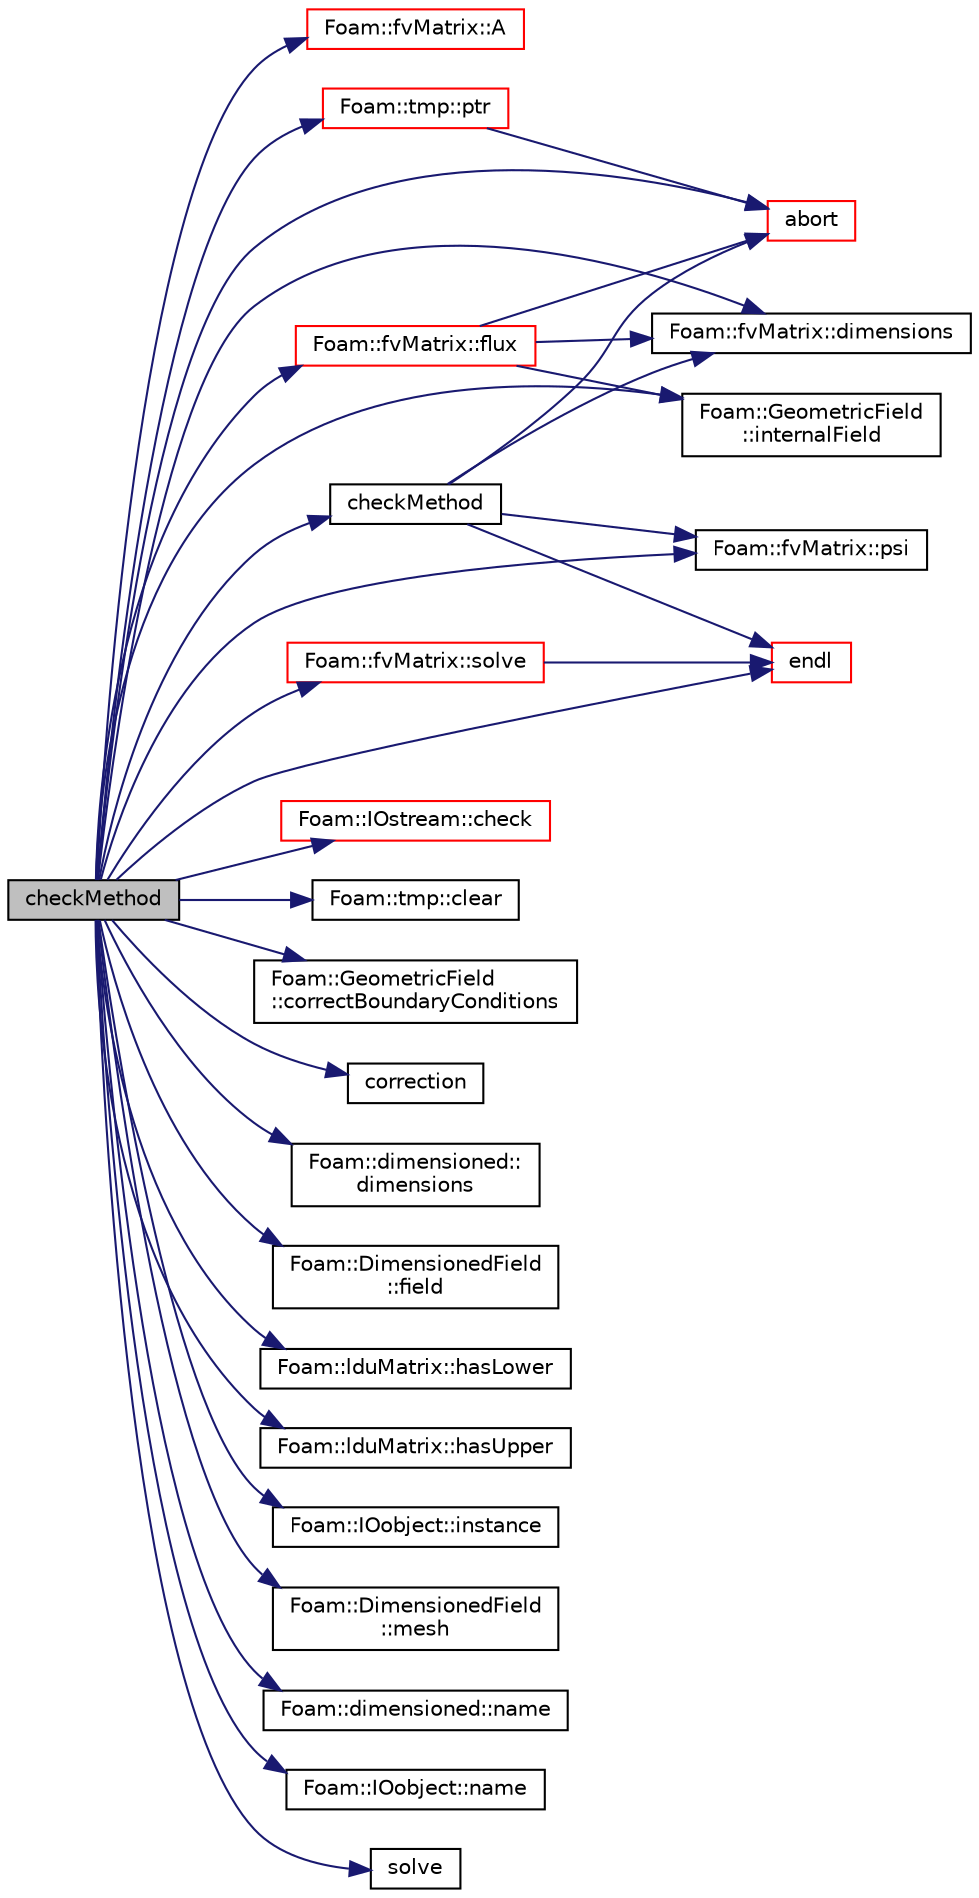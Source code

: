 digraph "checkMethod"
{
  bgcolor="transparent";
  edge [fontname="Helvetica",fontsize="10",labelfontname="Helvetica",labelfontsize="10"];
  node [fontname="Helvetica",fontsize="10",shape=record];
  rankdir="LR";
  Node1 [label="checkMethod",height=0.2,width=0.4,color="black", fillcolor="grey75", style="filled", fontcolor="black"];
  Node1 -> Node2 [color="midnightblue",fontsize="10",style="solid",fontname="Helvetica"];
  Node2 [label="Foam::fvMatrix::A",height=0.2,width=0.4,color="red",URL="$a00878.html#acb48c770cccad36df7cc8e0b81356294",tooltip="Return the central coefficient. "];
  Node1 -> Node3 [color="midnightblue",fontsize="10",style="solid",fontname="Helvetica"];
  Node3 [label="abort",height=0.2,width=0.4,color="red",URL="$a10742.html#a447107a607d03e417307c203fa5fb44b"];
  Node1 -> Node4 [color="midnightblue",fontsize="10",style="solid",fontname="Helvetica"];
  Node4 [label="Foam::IOstream::check",height=0.2,width=0.4,color="red",URL="$a01188.html#af85c845c01b78192c2f5302a271d153d",tooltip="Check IOstream status for given operation. "];
  Node1 -> Node5 [color="midnightblue",fontsize="10",style="solid",fontname="Helvetica"];
  Node5 [label="checkMethod",height=0.2,width=0.4,color="black",URL="$a10742.html#a656fbda275eb1aaf53a9b1df97a5743c"];
  Node5 -> Node3 [color="midnightblue",fontsize="10",style="solid",fontname="Helvetica"];
  Node5 -> Node6 [color="midnightblue",fontsize="10",style="solid",fontname="Helvetica"];
  Node6 [label="Foam::fvMatrix::dimensions",height=0.2,width=0.4,color="black",URL="$a00878.html#a05cb9bdb503035d8ab9d5971af03deb1"];
  Node5 -> Node7 [color="midnightblue",fontsize="10",style="solid",fontname="Helvetica"];
  Node7 [label="endl",height=0.2,width=0.4,color="red",URL="$a10742.html#a2db8fe02a0d3909e9351bb4275b23ce4",tooltip="Add newline and flush stream. "];
  Node5 -> Node8 [color="midnightblue",fontsize="10",style="solid",fontname="Helvetica"];
  Node8 [label="Foam::fvMatrix::psi",height=0.2,width=0.4,color="black",URL="$a00878.html#a57bd59e9c54833774641fd197eb3964a"];
  Node1 -> Node9 [color="midnightblue",fontsize="10",style="solid",fontname="Helvetica"];
  Node9 [label="Foam::tmp::clear",height=0.2,width=0.4,color="black",URL="$a02628.html#a5b0c20bea8c40bf73b3160cb1e0da350",tooltip="If object pointer points to valid object: "];
  Node1 -> Node10 [color="midnightblue",fontsize="10",style="solid",fontname="Helvetica"];
  Node10 [label="Foam::GeometricField\l::correctBoundaryConditions",height=0.2,width=0.4,color="black",URL="$a00924.html#acaf6878ef900e593c4b20812f1b567d6",tooltip="Correct boundary field. "];
  Node1 -> Node11 [color="midnightblue",fontsize="10",style="solid",fontname="Helvetica"];
  Node11 [label="correction",height=0.2,width=0.4,color="black",URL="$a10742.html#aa5166e83cc970d681cdb0246482047e8",tooltip="Return the correction form of the given matrix. "];
  Node1 -> Node12 [color="midnightblue",fontsize="10",style="solid",fontname="Helvetica"];
  Node12 [label="Foam::dimensioned::\ldimensions",height=0.2,width=0.4,color="black",URL="$a00533.html#a6098093e7de06370342a85cfae8b31f5",tooltip="Return const reference to dimensions. "];
  Node1 -> Node6 [color="midnightblue",fontsize="10",style="solid",fontname="Helvetica"];
  Node1 -> Node7 [color="midnightblue",fontsize="10",style="solid",fontname="Helvetica"];
  Node1 -> Node13 [color="midnightblue",fontsize="10",style="solid",fontname="Helvetica"];
  Node13 [label="Foam::DimensionedField\l::field",height=0.2,width=0.4,color="black",URL="$a00534.html#aadc89ab213336caf65c6c3c8bf2c9d41"];
  Node1 -> Node14 [color="midnightblue",fontsize="10",style="solid",fontname="Helvetica"];
  Node14 [label="Foam::fvMatrix::flux",height=0.2,width=0.4,color="red",URL="$a00878.html#a5e4227643f4fd605147b872caf525f1f",tooltip="Return the face-flux field from the matrix. "];
  Node14 -> Node3 [color="midnightblue",fontsize="10",style="solid",fontname="Helvetica"];
  Node14 -> Node6 [color="midnightblue",fontsize="10",style="solid",fontname="Helvetica"];
  Node14 -> Node15 [color="midnightblue",fontsize="10",style="solid",fontname="Helvetica"];
  Node15 [label="Foam::GeometricField\l::internalField",height=0.2,width=0.4,color="black",URL="$a00924.html#a9536140d36d69bbac40496f6b817aa0a",tooltip="Return internal field. "];
  Node1 -> Node16 [color="midnightblue",fontsize="10",style="solid",fontname="Helvetica"];
  Node16 [label="Foam::lduMatrix::hasLower",height=0.2,width=0.4,color="black",URL="$a01286.html#ab0863ea65ba998132a180c73e9a5afff"];
  Node1 -> Node17 [color="midnightblue",fontsize="10",style="solid",fontname="Helvetica"];
  Node17 [label="Foam::lduMatrix::hasUpper",height=0.2,width=0.4,color="black",URL="$a01286.html#ad074f554bd3a31420e7dca6a96be1037"];
  Node1 -> Node18 [color="midnightblue",fontsize="10",style="solid",fontname="Helvetica"];
  Node18 [label="Foam::IOobject::instance",height=0.2,width=0.4,color="black",URL="$a01182.html#a927868ca22fb186135659bc0acadd47b"];
  Node1 -> Node15 [color="midnightblue",fontsize="10",style="solid",fontname="Helvetica"];
  Node1 -> Node19 [color="midnightblue",fontsize="10",style="solid",fontname="Helvetica"];
  Node19 [label="Foam::DimensionedField\l::mesh",height=0.2,width=0.4,color="black",URL="$a00534.html#abdefa6904b53f35c49185ee1cb3d1800",tooltip="Return mesh. "];
  Node1 -> Node20 [color="midnightblue",fontsize="10",style="solid",fontname="Helvetica"];
  Node20 [label="Foam::dimensioned::name",height=0.2,width=0.4,color="black",URL="$a00533.html#a6d60057c26042eaf7fa1b3b6fb07b582",tooltip="Return const reference to name. "];
  Node1 -> Node21 [color="midnightblue",fontsize="10",style="solid",fontname="Helvetica"];
  Node21 [label="Foam::IOobject::name",height=0.2,width=0.4,color="black",URL="$a01182.html#a75b72488d2e82151b025744974919d5d",tooltip="Return name. "];
  Node1 -> Node8 [color="midnightblue",fontsize="10",style="solid",fontname="Helvetica"];
  Node1 -> Node22 [color="midnightblue",fontsize="10",style="solid",fontname="Helvetica"];
  Node22 [label="Foam::tmp::ptr",height=0.2,width=0.4,color="red",URL="$a02628.html#ae945b04459fc65065e2f0982b0b549f0",tooltip="Return tmp pointer for reuse. "];
  Node22 -> Node3 [color="midnightblue",fontsize="10",style="solid",fontname="Helvetica"];
  Node1 -> Node23 [color="midnightblue",fontsize="10",style="solid",fontname="Helvetica"];
  Node23 [label="Foam::fvMatrix::solve",height=0.2,width=0.4,color="red",URL="$a00878.html#a0966e44d9a6bc12663a0d60e8e038307",tooltip="Solve segregated or coupled returning the solution statistics. "];
  Node23 -> Node7 [color="midnightblue",fontsize="10",style="solid",fontname="Helvetica"];
  Node1 -> Node24 [color="midnightblue",fontsize="10",style="solid",fontname="Helvetica"];
  Node24 [label="solve",height=0.2,width=0.4,color="black",URL="$a10742.html#a8d0243cca6dbaab978da0126875aa319",tooltip="Solve returning the solution statistics given convergence tolerance. "];
}
